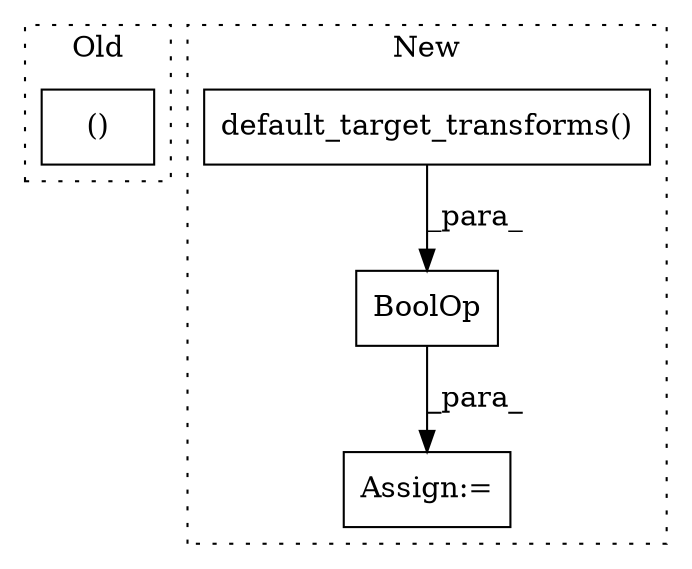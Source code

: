 digraph G {
subgraph cluster0 {
1 [label="()" a="54" s="4293" l="13" shape="box"];
label = "Old";
style="dotted";
}
subgraph cluster1 {
2 [label="default_target_transforms()" a="75" s="4477" l="32" shape="box"];
3 [label="BoolOp" a="72" s="4451" l="58" shape="box"];
4 [label="Assign:=" a="68" s="4448" l="3" shape="box"];
label = "New";
style="dotted";
}
2 -> 3 [label="_para_"];
3 -> 4 [label="_para_"];
}
